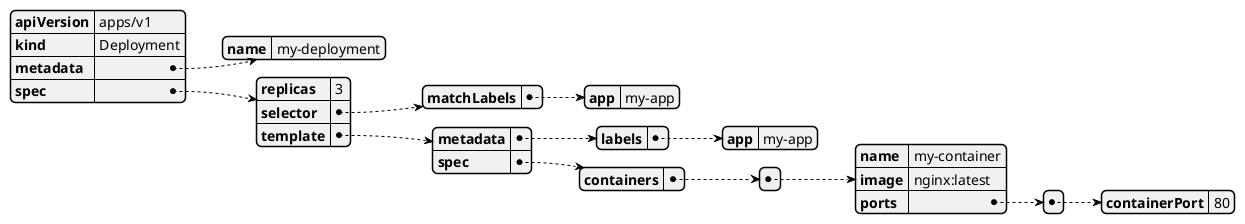 @@startyaml
apiVersion: apps/v1
kind: Deployment
metadata:
  name: my-deployment
spec:
  replicas: 3
  selector:
    matchLabels:
      app: my-app
  template:
    metadata:
      labels:
        app: my-app
    spec:
      containers:
      - name: my-container
        image: nginx:latest
        ports:
        - containerPort: 80
@@endyaml